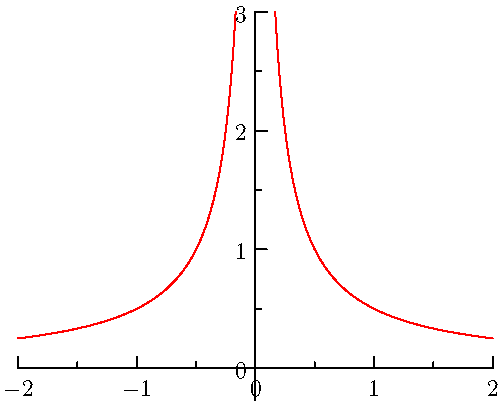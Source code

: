 import graph;
size(0,200);

real f1(real x) { return sqrt(x+5); }
real f2(real x) { return x+1; }
real f3(real x) { return 1/(2*abs(x)); }

//draw(graph(f1,-2,0),red);
//draw(graph(f2,0,2),red);

draw(graph(f3,-2,-1/(2*3)),red);
draw(graph(f3,1/(2*3),2),red);

xaxis(LeftTicks);
yaxis(RightTicks);

